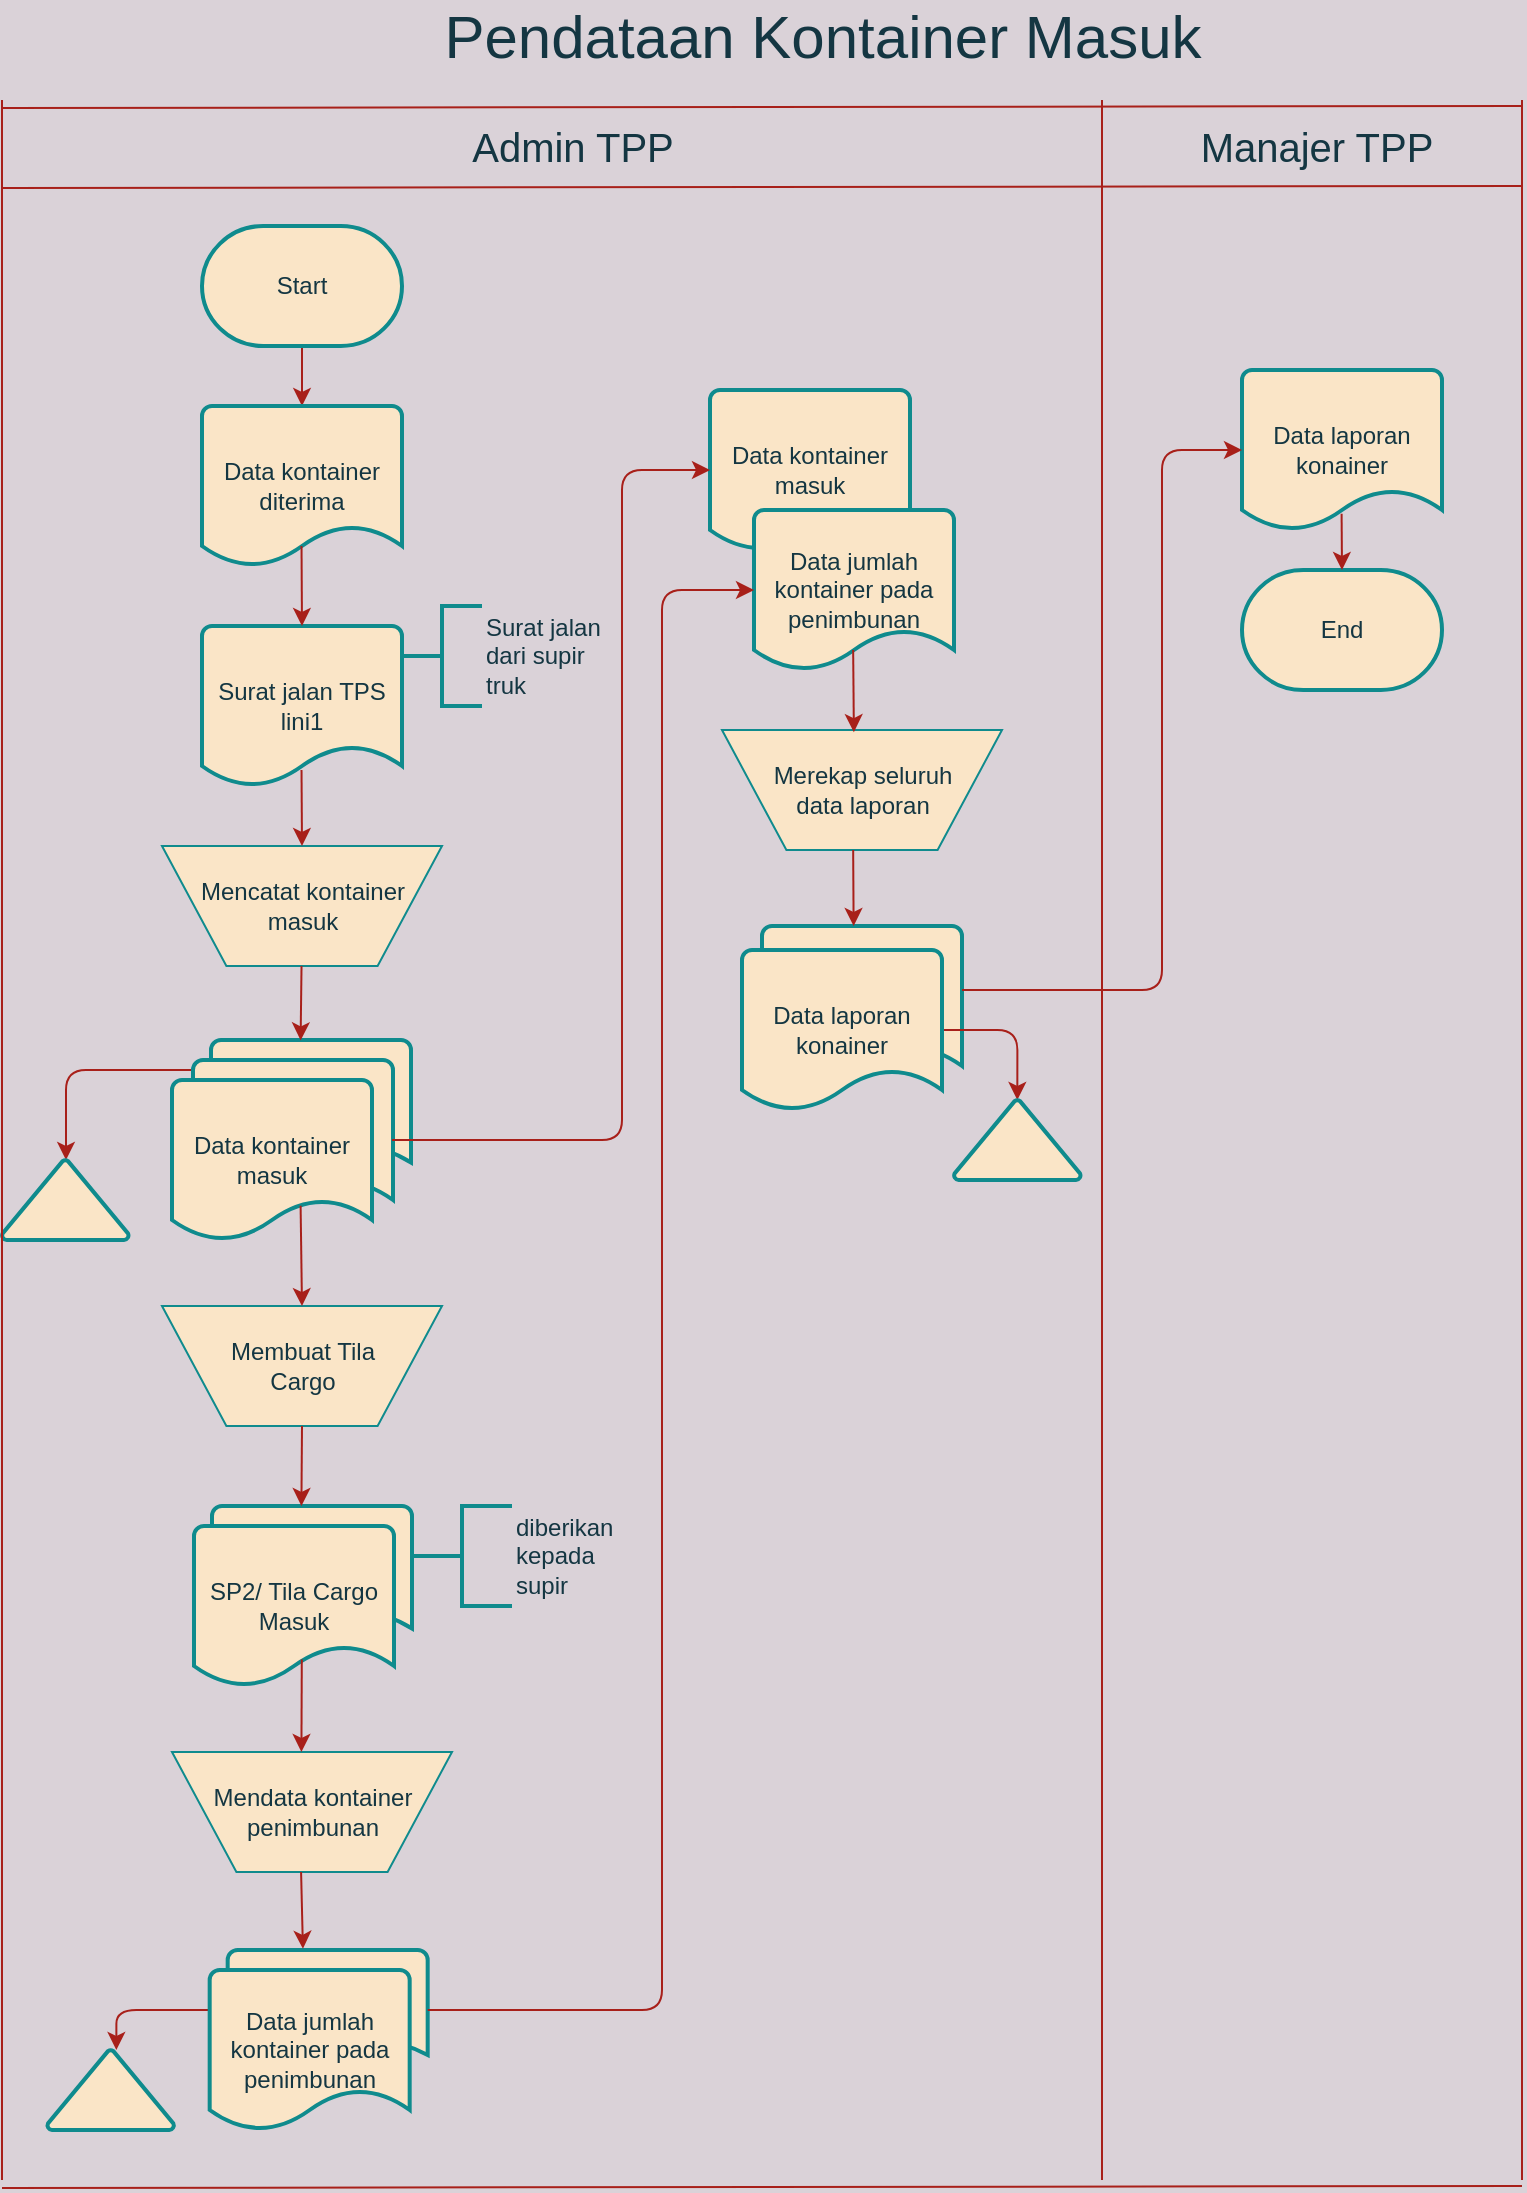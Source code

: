 <mxfile version="13.8.1" type="github" pages="2">
  <diagram id="C5RBs43oDa-KdzZeNtuy" name="Kntainer Masuk">
    <mxGraphModel dx="1038" dy="547" grid="1" gridSize="10" guides="1" tooltips="1" connect="1" arrows="1" fold="1" page="0" pageScale="1" pageWidth="827" pageHeight="1169" background="#DAD2D8" math="0" shadow="0">
      <root>
        <mxCell id="WIyWlLk6GJQsqaUBKTNV-0" />
        <mxCell id="WIyWlLk6GJQsqaUBKTNV-1" parent="WIyWlLk6GJQsqaUBKTNV-0" />
        <mxCell id="tV1ILy-u4YtAFmCyhSWu-0" value="&lt;font style=&quot;font-size: 20px&quot;&gt;Admin TPP&lt;/font&gt;" style="text;html=1;align=center;verticalAlign=middle;resizable=0;points=[];autosize=1;fontColor=#143642;" parent="WIyWlLk6GJQsqaUBKTNV-1" vertex="1">
          <mxGeometry x="265" y="90" width="120" height="20" as="geometry" />
        </mxCell>
        <mxCell id="tV1ILy-u4YtAFmCyhSWu-1" value="&lt;div style=&quot;font-size: 20px&quot;&gt;&lt;font style=&quot;font-size: 20px&quot;&gt;Manajer TPP&lt;/font&gt;&lt;/div&gt;" style="text;html=1;align=center;verticalAlign=middle;resizable=0;points=[];autosize=1;fontColor=#143642;" parent="WIyWlLk6GJQsqaUBKTNV-1" vertex="1">
          <mxGeometry x="632" y="90" width="130" height="20" as="geometry" />
        </mxCell>
        <mxCell id="tV1ILy-u4YtAFmCyhSWu-147" style="edgeStyle=orthogonalEdgeStyle;orthogonalLoop=1;jettySize=auto;html=1;labelBackgroundColor=#DAD2D8;strokeColor=#A8201A;fontColor=#143642;" parent="WIyWlLk6GJQsqaUBKTNV-1" source="tV1ILy-u4YtAFmCyhSWu-2" target="tV1ILy-u4YtAFmCyhSWu-3" edge="1">
          <mxGeometry relative="1" as="geometry" />
        </mxCell>
        <mxCell id="tV1ILy-u4YtAFmCyhSWu-2" value="Start" style="strokeWidth=2;html=1;shape=mxgraph.flowchart.terminator;whiteSpace=wrap;fillColor=#FAE5C7;strokeColor=#0F8B8D;fontColor=#143642;" parent="WIyWlLk6GJQsqaUBKTNV-1" vertex="1">
          <mxGeometry x="140" y="140" width="100" height="60" as="geometry" />
        </mxCell>
        <mxCell id="tV1ILy-u4YtAFmCyhSWu-3" value="Data kontainer diterima" style="strokeWidth=2;html=1;shape=mxgraph.flowchart.document2;whiteSpace=wrap;size=0.25;fillColor=#FAE5C7;strokeColor=#0F8B8D;fontColor=#143642;" parent="WIyWlLk6GJQsqaUBKTNV-1" vertex="1">
          <mxGeometry x="140" y="230" width="100" height="80" as="geometry" />
        </mxCell>
        <mxCell id="tV1ILy-u4YtAFmCyhSWu-5" value="&lt;div&gt;Surat jalan TPS &lt;br&gt;&lt;/div&gt;&lt;div&gt;lini1&lt;/div&gt;" style="strokeWidth=2;html=1;shape=mxgraph.flowchart.document2;whiteSpace=wrap;size=0.25;fillColor=#FAE5C7;strokeColor=#0F8B8D;fontColor=#143642;" parent="WIyWlLk6GJQsqaUBKTNV-1" vertex="1">
          <mxGeometry x="140" y="340" width="100" height="80" as="geometry" />
        </mxCell>
        <mxCell id="tV1ILy-u4YtAFmCyhSWu-7" value="" style="verticalLabelPosition=bottom;verticalAlign=top;html=1;shape=trapezoid;perimeter=trapezoidPerimeter;whiteSpace=wrap;size=0.23;arcSize=10;flipV=1;fillColor=#FAE5C7;strokeColor=#0F8B8D;fontColor=#143642;" parent="WIyWlLk6GJQsqaUBKTNV-1" vertex="1">
          <mxGeometry x="120" y="450" width="140" height="60" as="geometry" />
        </mxCell>
        <mxCell id="tV1ILy-u4YtAFmCyhSWu-8" value="&lt;div&gt;Mencatat kontainer &lt;br&gt;&lt;/div&gt;&lt;div&gt;masuk&lt;/div&gt;" style="text;html=1;align=center;verticalAlign=middle;resizable=0;points=[];autosize=1;fontColor=#143642;" parent="WIyWlLk6GJQsqaUBKTNV-1" vertex="1">
          <mxGeometry x="135" y="465" width="110" height="30" as="geometry" />
        </mxCell>
        <mxCell id="tV1ILy-u4YtAFmCyhSWu-9" value="&lt;div&gt;Surat jalan&lt;/div&gt;&lt;div&gt; dari supir &lt;br&gt;&lt;/div&gt;&lt;div&gt;truk&lt;/div&gt;" style="strokeWidth=2;html=1;shape=mxgraph.flowchart.annotation_2;align=left;labelPosition=right;pointerEvents=1;fillColor=#FAE5C7;strokeColor=#0F8B8D;fontColor=#143642;" parent="WIyWlLk6GJQsqaUBKTNV-1" vertex="1">
          <mxGeometry x="240" y="330" width="40" height="50" as="geometry" />
        </mxCell>
        <mxCell id="tV1ILy-u4YtAFmCyhSWu-12" value="" style="verticalLabelPosition=bottom;verticalAlign=top;html=1;shape=trapezoid;perimeter=trapezoidPerimeter;whiteSpace=wrap;size=0.23;arcSize=10;flipV=1;fillColor=#FAE5C7;strokeColor=#0F8B8D;fontColor=#143642;" parent="WIyWlLk6GJQsqaUBKTNV-1" vertex="1">
          <mxGeometry x="120" y="680" width="140" height="60" as="geometry" />
        </mxCell>
        <mxCell id="tV1ILy-u4YtAFmCyhSWu-13" value="&lt;div&gt;Membuat Tila &lt;br&gt;&lt;/div&gt;&lt;div&gt;Cargo&lt;br&gt;&lt;/div&gt;" style="text;html=1;align=center;verticalAlign=middle;resizable=0;points=[];autosize=1;fontColor=#143642;" parent="WIyWlLk6GJQsqaUBKTNV-1" vertex="1">
          <mxGeometry x="150" y="695" width="80" height="30" as="geometry" />
        </mxCell>
        <mxCell id="tV1ILy-u4YtAFmCyhSWu-14" value="&lt;div&gt;Surat jalan &lt;br&gt;&lt;/div&gt;&lt;div&gt;masuk&lt;/div&gt;" style="strokeWidth=2;html=1;shape=mxgraph.flowchart.document2;whiteSpace=wrap;size=0.25;fillColor=#FAE5C7;strokeColor=#0F8B8D;fontColor=#143642;" parent="WIyWlLk6GJQsqaUBKTNV-1" vertex="1">
          <mxGeometry x="145" y="780" width="100" height="70" as="geometry" />
        </mxCell>
        <mxCell id="tV1ILy-u4YtAFmCyhSWu-15" value="SP2/ Tila Cargo Masuk" style="strokeWidth=2;html=1;shape=mxgraph.flowchart.document2;whiteSpace=wrap;size=0.25;fillColor=#FAE5C7;strokeColor=#0F8B8D;fontColor=#143642;" parent="WIyWlLk6GJQsqaUBKTNV-1" vertex="1">
          <mxGeometry x="136" y="790" width="100" height="80" as="geometry" />
        </mxCell>
        <mxCell id="tV1ILy-u4YtAFmCyhSWu-16" value="&lt;div&gt;diberikan &lt;br&gt;&lt;/div&gt;&lt;div&gt;kepada &lt;br&gt;&lt;/div&gt;&lt;div&gt;supir&lt;/div&gt;" style="strokeWidth=2;html=1;shape=mxgraph.flowchart.annotation_2;align=left;labelPosition=right;pointerEvents=1;fillColor=#FAE5C7;strokeColor=#0F8B8D;fontColor=#143642;" parent="WIyWlLk6GJQsqaUBKTNV-1" vertex="1">
          <mxGeometry x="245" y="780" width="50" height="50" as="geometry" />
        </mxCell>
        <mxCell id="tV1ILy-u4YtAFmCyhSWu-17" value="" style="verticalLabelPosition=bottom;verticalAlign=top;html=1;shape=trapezoid;perimeter=trapezoidPerimeter;whiteSpace=wrap;size=0.23;arcSize=10;flipV=1;fillColor=#FAE5C7;strokeColor=#0F8B8D;fontColor=#143642;" parent="WIyWlLk6GJQsqaUBKTNV-1" vertex="1">
          <mxGeometry x="125" y="903" width="140" height="60" as="geometry" />
        </mxCell>
        <mxCell id="tV1ILy-u4YtAFmCyhSWu-18" value="&lt;div&gt;Mendata kontainer&lt;/div&gt;&lt;div&gt;penimbunan&lt;br&gt;&lt;/div&gt;" style="text;html=1;align=center;verticalAlign=middle;resizable=0;points=[];autosize=1;fontColor=#143642;" parent="WIyWlLk6GJQsqaUBKTNV-1" vertex="1">
          <mxGeometry x="140" y="918" width="110" height="30" as="geometry" />
        </mxCell>
        <mxCell id="tV1ILy-u4YtAFmCyhSWu-31" value="" style="edgeStyle=orthogonalEdgeStyle;orthogonalLoop=1;jettySize=auto;html=1;entryX=0.5;entryY=0;entryDx=0;entryDy=0;entryPerimeter=0;labelBackgroundColor=#DAD2D8;strokeColor=#A8201A;fontColor=#143642;" parent="WIyWlLk6GJQsqaUBKTNV-1" source="tV1ILy-u4YtAFmCyhSWu-21" edge="1">
          <mxGeometry relative="1" as="geometry">
            <mxPoint x="97.175" y="1052" as="targetPoint" />
            <Array as="points">
              <mxPoint x="96.84" y="1032" />
            </Array>
          </mxGeometry>
        </mxCell>
        <mxCell id="tV1ILy-u4YtAFmCyhSWu-21" value="&lt;div&gt;Surat jalan &lt;br&gt;&lt;/div&gt;&lt;div&gt;masuk&lt;/div&gt;" style="strokeWidth=2;html=1;shape=mxgraph.flowchart.document2;whiteSpace=wrap;size=0.25;fillColor=#FAE5C7;strokeColor=#0F8B8D;fontColor=#143642;" parent="WIyWlLk6GJQsqaUBKTNV-1" vertex="1">
          <mxGeometry x="152.84" y="1002" width="100" height="60" as="geometry" />
        </mxCell>
        <mxCell id="tV1ILy-u4YtAFmCyhSWu-22" value="Data jumlah kontainer pada penimbunan" style="strokeWidth=2;html=1;shape=mxgraph.flowchart.document2;whiteSpace=wrap;size=0.25;fillColor=#FAE5C7;strokeColor=#0F8B8D;fontColor=#143642;" parent="WIyWlLk6GJQsqaUBKTNV-1" vertex="1">
          <mxGeometry x="143.84" y="1012" width="100" height="80" as="geometry" />
        </mxCell>
        <mxCell id="tV1ILy-u4YtAFmCyhSWu-28" value="" style="edgeStyle=orthogonalEdgeStyle;orthogonalLoop=1;jettySize=auto;html=1;labelBackgroundColor=#DAD2D8;strokeColor=#A8201A;fontColor=#143642;" parent="WIyWlLk6GJQsqaUBKTNV-1" source="tV1ILy-u4YtAFmCyhSWu-23" target="tV1ILy-u4YtAFmCyhSWu-25" edge="1">
          <mxGeometry relative="1" as="geometry">
            <Array as="points">
              <mxPoint x="72" y="562" />
            </Array>
          </mxGeometry>
        </mxCell>
        <mxCell id="tV1ILy-u4YtAFmCyhSWu-23" value="&lt;div&gt;Surat jalan &lt;br&gt;&lt;/div&gt;&lt;div&gt;masuk&lt;/div&gt;" style="strokeWidth=2;html=1;shape=mxgraph.flowchart.document2;whiteSpace=wrap;size=0.25;fillColor=#FAE5C7;strokeColor=#0F8B8D;fontColor=#143642;" parent="WIyWlLk6GJQsqaUBKTNV-1" vertex="1">
          <mxGeometry x="144.5" y="547" width="100" height="70" as="geometry" />
        </mxCell>
        <mxCell id="tV1ILy-u4YtAFmCyhSWu-24" value="Data kontainer masuk" style="strokeWidth=2;html=1;shape=mxgraph.flowchart.document2;whiteSpace=wrap;size=0.25;fillColor=#FAE5C7;strokeColor=#0F8B8D;fontColor=#143642;" parent="WIyWlLk6GJQsqaUBKTNV-1" vertex="1">
          <mxGeometry x="135.5" y="557" width="100" height="80" as="geometry" />
        </mxCell>
        <mxCell id="tV1ILy-u4YtAFmCyhSWu-25" value="" style="strokeWidth=2;html=1;shape=mxgraph.flowchart.extract_or_measurement;whiteSpace=wrap;fillColor=#FAE5C7;strokeColor=#0F8B8D;fontColor=#143642;" parent="WIyWlLk6GJQsqaUBKTNV-1" vertex="1">
          <mxGeometry x="40" y="607" width="63.33" height="40" as="geometry" />
        </mxCell>
        <mxCell id="tV1ILy-u4YtAFmCyhSWu-26" value="Data kontainer masuk" style="strokeWidth=2;html=1;shape=mxgraph.flowchart.document2;whiteSpace=wrap;size=0.25;fillColor=#FAE5C7;strokeColor=#0F8B8D;fontColor=#143642;" parent="WIyWlLk6GJQsqaUBKTNV-1" vertex="1">
          <mxGeometry x="125" y="567" width="100" height="80" as="geometry" />
        </mxCell>
        <mxCell id="tV1ILy-u4YtAFmCyhSWu-30" value="" style="strokeWidth=2;html=1;shape=mxgraph.flowchart.extract_or_measurement;whiteSpace=wrap;fillColor=#FAE5C7;strokeColor=#0F8B8D;fontColor=#143642;" parent="WIyWlLk6GJQsqaUBKTNV-1" vertex="1">
          <mxGeometry x="62.67" y="1052" width="63.33" height="40" as="geometry" />
        </mxCell>
        <mxCell id="tV1ILy-u4YtAFmCyhSWu-43" value="" style="endArrow=classic;html=1;entryX=0.5;entryY=0;entryDx=0;entryDy=0;entryPerimeter=0;labelBackgroundColor=#DAD2D8;strokeColor=#A8201A;fontColor=#143642;" parent="WIyWlLk6GJQsqaUBKTNV-1" target="tV1ILy-u4YtAFmCyhSWu-5" edge="1">
          <mxGeometry width="50" height="50" relative="1" as="geometry">
            <mxPoint x="189.76" y="300" as="sourcePoint" />
            <mxPoint x="189.76" y="330" as="targetPoint" />
          </mxGeometry>
        </mxCell>
        <mxCell id="tV1ILy-u4YtAFmCyhSWu-45" value="" style="endArrow=classic;html=1;entryX=0.448;entryY=0.003;entryDx=0;entryDy=0;entryPerimeter=0;labelBackgroundColor=#DAD2D8;strokeColor=#A8201A;fontColor=#143642;" parent="WIyWlLk6GJQsqaUBKTNV-1" target="tV1ILy-u4YtAFmCyhSWu-23" edge="1">
          <mxGeometry width="50" height="50" relative="1" as="geometry">
            <mxPoint x="189.76" y="510" as="sourcePoint" />
            <mxPoint x="189.76" y="540" as="targetPoint" />
          </mxGeometry>
        </mxCell>
        <mxCell id="tV1ILy-u4YtAFmCyhSWu-46" value="" style="endArrow=classic;html=1;entryX=0.5;entryY=0;entryDx=0;entryDy=0;labelBackgroundColor=#DAD2D8;strokeColor=#A8201A;fontColor=#143642;" parent="WIyWlLk6GJQsqaUBKTNV-1" target="tV1ILy-u4YtAFmCyhSWu-7" edge="1">
          <mxGeometry width="50" height="50" relative="1" as="geometry">
            <mxPoint x="189.76" y="412" as="sourcePoint" />
            <mxPoint x="189.76" y="442" as="targetPoint" />
          </mxGeometry>
        </mxCell>
        <mxCell id="tV1ILy-u4YtAFmCyhSWu-47" value="" style="endArrow=classic;html=1;entryX=0.5;entryY=0;entryDx=0;entryDy=0;exitX=0.643;exitY=0.786;exitDx=0;exitDy=0;exitPerimeter=0;labelBackgroundColor=#DAD2D8;strokeColor=#A8201A;fontColor=#143642;" parent="WIyWlLk6GJQsqaUBKTNV-1" source="tV1ILy-u4YtAFmCyhSWu-26" target="tV1ILy-u4YtAFmCyhSWu-12" edge="1">
          <mxGeometry width="50" height="50" relative="1" as="geometry">
            <mxPoint x="189.71" y="637" as="sourcePoint" />
            <mxPoint x="189.71" y="667" as="targetPoint" />
          </mxGeometry>
        </mxCell>
        <mxCell id="tV1ILy-u4YtAFmCyhSWu-48" value="" style="endArrow=classic;html=1;exitX=0.5;exitY=1;exitDx=0;exitDy=0;labelBackgroundColor=#DAD2D8;strokeColor=#A8201A;fontColor=#143642;" parent="WIyWlLk6GJQsqaUBKTNV-1" source="tV1ILy-u4YtAFmCyhSWu-12" edge="1">
          <mxGeometry width="50" height="50" relative="1" as="geometry">
            <mxPoint x="189.71" y="750" as="sourcePoint" />
            <mxPoint x="189.71" y="780" as="targetPoint" />
          </mxGeometry>
        </mxCell>
        <mxCell id="tV1ILy-u4YtAFmCyhSWu-49" value="" style="endArrow=classic;html=1;exitX=0.427;exitY=-0.01;exitDx=0;exitDy=0;exitPerimeter=0;labelBackgroundColor=#DAD2D8;strokeColor=#A8201A;fontColor=#143642;" parent="WIyWlLk6GJQsqaUBKTNV-1" edge="1">
          <mxGeometry width="50" height="50" relative="1" as="geometry">
            <mxPoint x="189.54" y="963.0" as="sourcePoint" />
            <mxPoint x="190.47" y="1001.4" as="targetPoint" />
          </mxGeometry>
        </mxCell>
        <mxCell id="tV1ILy-u4YtAFmCyhSWu-53" value="" style="endArrow=classic;html=1;exitX=0.539;exitY=0.834;exitDx=0;exitDy=0;exitPerimeter=0;labelBackgroundColor=#DAD2D8;strokeColor=#A8201A;fontColor=#143642;" parent="WIyWlLk6GJQsqaUBKTNV-1" source="tV1ILy-u4YtAFmCyhSWu-15" edge="1">
          <mxGeometry width="50" height="50" relative="1" as="geometry">
            <mxPoint x="189.71" y="873" as="sourcePoint" />
            <mxPoint x="189.71" y="903" as="targetPoint" />
          </mxGeometry>
        </mxCell>
        <mxCell id="tV1ILy-u4YtAFmCyhSWu-54" value="Data kontainer masuk" style="strokeWidth=2;html=1;shape=mxgraph.flowchart.document2;whiteSpace=wrap;size=0.25;fillColor=#FAE5C7;strokeColor=#0F8B8D;fontColor=#143642;" parent="WIyWlLk6GJQsqaUBKTNV-1" vertex="1">
          <mxGeometry x="394" y="222" width="100" height="80" as="geometry" />
        </mxCell>
        <mxCell id="tV1ILy-u4YtAFmCyhSWu-55" value="" style="edgeStyle=elbowEdgeStyle;elbow=horizontal;endArrow=classic;html=1;entryX=0;entryY=0.5;entryDx=0;entryDy=0;entryPerimeter=0;labelBackgroundColor=#DAD2D8;strokeColor=#A8201A;fontColor=#143642;" parent="WIyWlLk6GJQsqaUBKTNV-1" target="tV1ILy-u4YtAFmCyhSWu-54" edge="1">
          <mxGeometry width="50" height="50" relative="1" as="geometry">
            <mxPoint x="235" y="597" as="sourcePoint" />
            <mxPoint x="285" y="547" as="targetPoint" />
            <Array as="points">
              <mxPoint x="350" y="362" />
              <mxPoint x="360" y="432" />
            </Array>
          </mxGeometry>
        </mxCell>
        <mxCell id="tV1ILy-u4YtAFmCyhSWu-56" value="Data jumlah kontainer pada penimbunan" style="strokeWidth=2;html=1;shape=mxgraph.flowchart.document2;whiteSpace=wrap;size=0.25;fillColor=#FAE5C7;strokeColor=#0F8B8D;fontColor=#143642;" parent="WIyWlLk6GJQsqaUBKTNV-1" vertex="1">
          <mxGeometry x="416" y="282" width="100" height="80" as="geometry" />
        </mxCell>
        <mxCell id="tV1ILy-u4YtAFmCyhSWu-57" value="" style="edgeStyle=elbowEdgeStyle;elbow=horizontal;endArrow=classic;html=1;labelBackgroundColor=#DAD2D8;strokeColor=#A8201A;fontColor=#143642;" parent="WIyWlLk6GJQsqaUBKTNV-1" target="tV1ILy-u4YtAFmCyhSWu-56" edge="1">
          <mxGeometry width="50" height="50" relative="1" as="geometry">
            <mxPoint x="252.84" y="1032" as="sourcePoint" />
            <mxPoint x="500" y="462" as="targetPoint" />
            <Array as="points">
              <mxPoint x="370" y="372" />
              <mxPoint x="390" y="442" />
            </Array>
          </mxGeometry>
        </mxCell>
        <mxCell id="tV1ILy-u4YtAFmCyhSWu-58" value="" style="verticalLabelPosition=bottom;verticalAlign=top;html=1;shape=trapezoid;perimeter=trapezoidPerimeter;whiteSpace=wrap;size=0.23;arcSize=10;flipV=1;fillColor=#FAE5C7;strokeColor=#0F8B8D;fontColor=#143642;" parent="WIyWlLk6GJQsqaUBKTNV-1" vertex="1">
          <mxGeometry x="400" y="392" width="140" height="60" as="geometry" />
        </mxCell>
        <mxCell id="tV1ILy-u4YtAFmCyhSWu-59" value="&lt;div&gt;Merekap seluruh &lt;br&gt;&lt;/div&gt;&lt;div&gt;data laporan&lt;br&gt;&lt;/div&gt;" style="text;html=1;align=center;verticalAlign=middle;resizable=0;points=[];autosize=1;fontColor=#143642;" parent="WIyWlLk6GJQsqaUBKTNV-1" vertex="1">
          <mxGeometry x="420" y="407" width="100" height="30" as="geometry" />
        </mxCell>
        <mxCell id="tV1ILy-u4YtAFmCyhSWu-60" value="Data laporan konainer" style="strokeWidth=2;html=1;shape=mxgraph.flowchart.document2;whiteSpace=wrap;size=0.25;fillColor=#FAE5C7;strokeColor=#0F8B8D;fontColor=#143642;" parent="WIyWlLk6GJQsqaUBKTNV-1" vertex="1">
          <mxGeometry x="420" y="490" width="100" height="80" as="geometry" />
        </mxCell>
        <mxCell id="tV1ILy-u4YtAFmCyhSWu-61" value="" style="endArrow=classic;html=1;entryX=0.471;entryY=0.982;entryDx=0;entryDy=0;entryPerimeter=0;labelBackgroundColor=#DAD2D8;strokeColor=#A8201A;fontColor=#143642;" parent="WIyWlLk6GJQsqaUBKTNV-1" target="tV1ILy-u4YtAFmCyhSWu-58" edge="1">
          <mxGeometry width="50" height="50" relative="1" as="geometry">
            <mxPoint x="465.58" y="352" as="sourcePoint" />
            <mxPoint x="465.82" y="390" as="targetPoint" />
          </mxGeometry>
        </mxCell>
        <mxCell id="tV1ILy-u4YtAFmCyhSWu-62" value="" style="endArrow=classic;html=1;entryX=0.5;entryY=0;entryDx=0;entryDy=0;labelBackgroundColor=#DAD2D8;strokeColor=#A8201A;fontColor=#143642;" parent="WIyWlLk6GJQsqaUBKTNV-1" edge="1">
          <mxGeometry width="50" height="50" relative="1" as="geometry">
            <mxPoint x="465.58" y="452" as="sourcePoint" />
            <mxPoint x="465.82" y="490" as="targetPoint" />
          </mxGeometry>
        </mxCell>
        <mxCell id="tV1ILy-u4YtAFmCyhSWu-146" style="edgeStyle=orthogonalEdgeStyle;orthogonalLoop=1;jettySize=auto;html=1;entryX=0.5;entryY=0;entryDx=0;entryDy=0;entryPerimeter=0;labelBackgroundColor=#DAD2D8;strokeColor=#A8201A;fontColor=#143642;" parent="WIyWlLk6GJQsqaUBKTNV-1" source="tV1ILy-u4YtAFmCyhSWu-144" target="tV1ILy-u4YtAFmCyhSWu-145" edge="1">
          <mxGeometry relative="1" as="geometry" />
        </mxCell>
        <mxCell id="tV1ILy-u4YtAFmCyhSWu-144" value="Data laporan konainer" style="strokeWidth=2;html=1;shape=mxgraph.flowchart.document2;whiteSpace=wrap;size=0.25;fillColor=#FAE5C7;strokeColor=#0F8B8D;fontColor=#143642;" parent="WIyWlLk6GJQsqaUBKTNV-1" vertex="1">
          <mxGeometry x="410" y="502" width="100" height="80" as="geometry" />
        </mxCell>
        <mxCell id="tV1ILy-u4YtAFmCyhSWu-145" value="" style="strokeWidth=2;html=1;shape=mxgraph.flowchart.extract_or_measurement;whiteSpace=wrap;fillColor=#FAE5C7;strokeColor=#0F8B8D;fontColor=#143642;" parent="WIyWlLk6GJQsqaUBKTNV-1" vertex="1">
          <mxGeometry x="516" y="577" width="63.33" height="40" as="geometry" />
        </mxCell>
        <mxCell id="tV1ILy-u4YtAFmCyhSWu-148" value="Data laporan konainer" style="strokeWidth=2;html=1;shape=mxgraph.flowchart.document2;whiteSpace=wrap;size=0.25;fillColor=#FAE5C7;strokeColor=#0F8B8D;fontColor=#143642;" parent="WIyWlLk6GJQsqaUBKTNV-1" vertex="1">
          <mxGeometry x="660" y="212" width="100" height="80" as="geometry" />
        </mxCell>
        <mxCell id="tV1ILy-u4YtAFmCyhSWu-149" value="" style="edgeStyle=elbowEdgeStyle;elbow=horizontal;endArrow=classic;html=1;entryX=0;entryY=0.5;entryDx=0;entryDy=0;entryPerimeter=0;labelBackgroundColor=#DAD2D8;strokeColor=#A8201A;fontColor=#143642;" parent="WIyWlLk6GJQsqaUBKTNV-1" target="tV1ILy-u4YtAFmCyhSWu-148" edge="1">
          <mxGeometry width="50" height="50" relative="1" as="geometry">
            <mxPoint x="520" y="522" as="sourcePoint" />
            <mxPoint x="570" y="472" as="targetPoint" />
            <Array as="points">
              <mxPoint x="620" y="390" />
            </Array>
          </mxGeometry>
        </mxCell>
        <mxCell id="tV1ILy-u4YtAFmCyhSWu-150" value="&lt;div&gt;End&lt;/div&gt;" style="strokeWidth=2;html=1;shape=mxgraph.flowchart.terminator;whiteSpace=wrap;fillColor=#FAE5C7;strokeColor=#0F8B8D;fontColor=#143642;" parent="WIyWlLk6GJQsqaUBKTNV-1" vertex="1">
          <mxGeometry x="660" y="312" width="100" height="60" as="geometry" />
        </mxCell>
        <mxCell id="tV1ILy-u4YtAFmCyhSWu-152" value="" style="endArrow=classic;html=1;exitX=0.498;exitY=0.898;exitDx=0;exitDy=0;exitPerimeter=0;labelBackgroundColor=#DAD2D8;strokeColor=#A8201A;fontColor=#143642;" parent="WIyWlLk6GJQsqaUBKTNV-1" source="tV1ILy-u4YtAFmCyhSWu-148" edge="1">
          <mxGeometry width="50" height="50" relative="1" as="geometry">
            <mxPoint x="709.8" y="298.92" as="sourcePoint" />
            <mxPoint x="710" y="312" as="targetPoint" />
          </mxGeometry>
        </mxCell>
        <mxCell id="tV1ILy-u4YtAFmCyhSWu-153" value="&lt;font style=&quot;font-size: 30px&quot;&gt;Pendataan Kontainer Masuk&lt;br&gt;&lt;/font&gt;" style="text;html=1;align=center;verticalAlign=middle;resizable=0;points=[];autosize=1;fontColor=#143642;" parent="WIyWlLk6GJQsqaUBKTNV-1" vertex="1">
          <mxGeometry x="255" y="30" width="390" height="30" as="geometry" />
        </mxCell>
        <mxCell id="tV1ILy-u4YtAFmCyhSWu-161" value="" style="endArrow=none;html=1;strokeColor=#A8201A;fillColor=#FAE5C7;fontColor=#143642;" parent="WIyWlLk6GJQsqaUBKTNV-1" edge="1">
          <mxGeometry width="50" height="50" relative="1" as="geometry">
            <mxPoint x="590" y="1117" as="sourcePoint" />
            <mxPoint x="590" y="77" as="targetPoint" />
          </mxGeometry>
        </mxCell>
        <mxCell id="tV1ILy-u4YtAFmCyhSWu-162" value="" style="endArrow=none;html=1;strokeColor=#A8201A;fillColor=#FAE5C7;fontColor=#143642;" parent="WIyWlLk6GJQsqaUBKTNV-1" edge="1">
          <mxGeometry width="50" height="50" relative="1" as="geometry">
            <mxPoint x="800" y="1117.0" as="sourcePoint" />
            <mxPoint x="800" y="77" as="targetPoint" />
          </mxGeometry>
        </mxCell>
        <mxCell id="tV1ILy-u4YtAFmCyhSWu-163" value="" style="endArrow=none;html=1;strokeColor=#A8201A;fillColor=#FAE5C7;fontColor=#143642;" parent="WIyWlLk6GJQsqaUBKTNV-1" edge="1">
          <mxGeometry width="50" height="50" relative="1" as="geometry">
            <mxPoint x="40" y="1117.0" as="sourcePoint" />
            <mxPoint x="40" y="77.0" as="targetPoint" />
          </mxGeometry>
        </mxCell>
        <mxCell id="tV1ILy-u4YtAFmCyhSWu-165" value="" style="endArrow=none;html=1;strokeColor=#A8201A;fillColor=#FAE5C7;fontColor=#143642;" parent="WIyWlLk6GJQsqaUBKTNV-1" edge="1">
          <mxGeometry width="50" height="50" relative="1" as="geometry">
            <mxPoint x="40" y="121" as="sourcePoint" />
            <mxPoint x="800" y="120" as="targetPoint" />
          </mxGeometry>
        </mxCell>
        <mxCell id="tV1ILy-u4YtAFmCyhSWu-166" value="" style="endArrow=none;html=1;strokeColor=#A8201A;fillColor=#FAE5C7;fontColor=#143642;" parent="WIyWlLk6GJQsqaUBKTNV-1" edge="1">
          <mxGeometry width="50" height="50" relative="1" as="geometry">
            <mxPoint x="40" y="81" as="sourcePoint" />
            <mxPoint x="800" y="80" as="targetPoint" />
          </mxGeometry>
        </mxCell>
        <mxCell id="tV1ILy-u4YtAFmCyhSWu-167" value="" style="endArrow=none;html=1;strokeColor=#A8201A;fillColor=#FAE5C7;fontColor=#143642;" parent="WIyWlLk6GJQsqaUBKTNV-1" edge="1">
          <mxGeometry width="50" height="50" relative="1" as="geometry">
            <mxPoint x="40" y="1121" as="sourcePoint" />
            <mxPoint x="800" y="1120" as="targetPoint" />
          </mxGeometry>
        </mxCell>
      </root>
    </mxGraphModel>
  </diagram>
  <diagram id="I1Mku6cLkckqTubBV1jy" name="Kontainer Keluar">
    <mxGraphModel dx="1038" dy="547" grid="1" gridSize="10" guides="1" tooltips="1" connect="1" arrows="1" fold="1" page="1" pageScale="1" pageWidth="850" pageHeight="1100" background="#DAD2D8" math="0" shadow="0">
      <root>
        <mxCell id="-eOIMcNMlywwsIDG8MLV-0" />
        <mxCell id="-eOIMcNMlywwsIDG8MLV-1" parent="-eOIMcNMlywwsIDG8MLV-0" />
        <mxCell id="YxxIl9g1X2zRUpmCxy-3-0" value="&lt;font style=&quot;font-size: 20px&quot;&gt;Admin TPP&lt;/font&gt;" style="text;html=1;align=center;verticalAlign=middle;resizable=0;points=[];autosize=1;fontColor=#143642;" vertex="1" parent="-eOIMcNMlywwsIDG8MLV-1">
          <mxGeometry x="265" y="90" width="120" height="20" as="geometry" />
        </mxCell>
        <mxCell id="YxxIl9g1X2zRUpmCxy-3-1" value="&lt;div style=&quot;font-size: 20px&quot;&gt;&lt;font style=&quot;font-size: 20px&quot;&gt;Manajer TPP&lt;/font&gt;&lt;/div&gt;" style="text;html=1;align=center;verticalAlign=middle;resizable=0;points=[];autosize=1;fontColor=#143642;" vertex="1" parent="-eOIMcNMlywwsIDG8MLV-1">
          <mxGeometry x="632" y="90" width="130" height="20" as="geometry" />
        </mxCell>
        <mxCell id="YxxIl9g1X2zRUpmCxy-3-2" style="edgeStyle=orthogonalEdgeStyle;orthogonalLoop=1;jettySize=auto;html=1;strokeColor=#A8201A;fontColor=#143642;labelBackgroundColor=#DAD2D8;" edge="1" parent="-eOIMcNMlywwsIDG8MLV-1" source="YxxIl9g1X2zRUpmCxy-3-3" target="YxxIl9g1X2zRUpmCxy-3-4">
          <mxGeometry relative="1" as="geometry" />
        </mxCell>
        <mxCell id="YxxIl9g1X2zRUpmCxy-3-3" value="Start" style="strokeWidth=2;html=1;shape=mxgraph.flowchart.terminator;whiteSpace=wrap;fillColor=#FAE5C7;strokeColor=#0F8B8D;fontColor=#143642;" vertex="1" parent="-eOIMcNMlywwsIDG8MLV-1">
          <mxGeometry x="140" y="140" width="100" height="60" as="geometry" />
        </mxCell>
        <mxCell id="YxxIl9g1X2zRUpmCxy-3-4" value="Dokumen SPPB diterima" style="strokeWidth=2;html=1;shape=mxgraph.flowchart.document2;whiteSpace=wrap;size=0.25;fillColor=#FAE5C7;strokeColor=#0F8B8D;fontColor=#143642;" vertex="1" parent="-eOIMcNMlywwsIDG8MLV-1">
          <mxGeometry x="140" y="230" width="100" height="80" as="geometry" />
        </mxCell>
        <mxCell id="YxxIl9g1X2zRUpmCxy-3-5" value="&lt;div&gt;Surat jalan TPS &lt;br&gt;&lt;/div&gt;&lt;div&gt;lini1&lt;/div&gt;" style="strokeWidth=2;html=1;shape=mxgraph.flowchart.document2;whiteSpace=wrap;size=0.25;fillColor=#FAE5C7;strokeColor=#0F8B8D;fontColor=#143642;" vertex="1" parent="-eOIMcNMlywwsIDG8MLV-1">
          <mxGeometry x="140" y="340" width="100" height="80" as="geometry" />
        </mxCell>
        <mxCell id="YxxIl9g1X2zRUpmCxy-3-6" value="" style="verticalLabelPosition=bottom;verticalAlign=top;html=1;shape=trapezoid;perimeter=trapezoidPerimeter;whiteSpace=wrap;size=0.23;arcSize=10;flipV=1;fillColor=#FAE5C7;strokeColor=#0F8B8D;fontColor=#143642;" vertex="1" parent="-eOIMcNMlywwsIDG8MLV-1">
          <mxGeometry x="120" y="450" width="140" height="60" as="geometry" />
        </mxCell>
        <mxCell id="YxxIl9g1X2zRUpmCxy-3-7" value="&lt;div&gt;Mencatat kontainer &lt;br&gt;&lt;/div&gt;&lt;div&gt;masuk&lt;/div&gt;" style="text;html=1;align=center;verticalAlign=middle;resizable=0;points=[];autosize=1;fontColor=#143642;" vertex="1" parent="-eOIMcNMlywwsIDG8MLV-1">
          <mxGeometry x="135" y="465" width="110" height="30" as="geometry" />
        </mxCell>
        <mxCell id="YxxIl9g1X2zRUpmCxy-3-8" value="&lt;div&gt;Surat jalan&lt;/div&gt;&lt;div&gt; dari supir &lt;br&gt;&lt;/div&gt;&lt;div&gt;truk&lt;/div&gt;" style="strokeWidth=2;html=1;shape=mxgraph.flowchart.annotation_2;align=left;labelPosition=right;pointerEvents=1;fillColor=#FAE5C7;strokeColor=#0F8B8D;fontColor=#143642;" vertex="1" parent="-eOIMcNMlywwsIDG8MLV-1">
          <mxGeometry x="240" y="330" width="40" height="50" as="geometry" />
        </mxCell>
        <mxCell id="YxxIl9g1X2zRUpmCxy-3-9" value="" style="verticalLabelPosition=bottom;verticalAlign=top;html=1;shape=trapezoid;perimeter=trapezoidPerimeter;whiteSpace=wrap;size=0.23;arcSize=10;flipV=1;fillColor=#FAE5C7;strokeColor=#0F8B8D;fontColor=#143642;" vertex="1" parent="-eOIMcNMlywwsIDG8MLV-1">
          <mxGeometry x="120" y="680" width="140" height="60" as="geometry" />
        </mxCell>
        <mxCell id="YxxIl9g1X2zRUpmCxy-3-10" value="&lt;div&gt;Membuat Tila &lt;br&gt;&lt;/div&gt;&lt;div&gt;Cargo&lt;br&gt;&lt;/div&gt;" style="text;html=1;align=center;verticalAlign=middle;resizable=0;points=[];autosize=1;fontColor=#143642;" vertex="1" parent="-eOIMcNMlywwsIDG8MLV-1">
          <mxGeometry x="150" y="695" width="80" height="30" as="geometry" />
        </mxCell>
        <mxCell id="YxxIl9g1X2zRUpmCxy-3-11" value="&lt;div&gt;Surat jalan &lt;br&gt;&lt;/div&gt;&lt;div&gt;masuk&lt;/div&gt;" style="strokeWidth=2;html=1;shape=mxgraph.flowchart.document2;whiteSpace=wrap;size=0.25;fillColor=#FAE5C7;strokeColor=#0F8B8D;fontColor=#143642;" vertex="1" parent="-eOIMcNMlywwsIDG8MLV-1">
          <mxGeometry x="145" y="780" width="100" height="70" as="geometry" />
        </mxCell>
        <mxCell id="YxxIl9g1X2zRUpmCxy-3-12" value="&lt;div&gt;Surat jalan &lt;br&gt;&lt;/div&gt;&lt;div&gt;masuk&lt;/div&gt;" style="strokeWidth=2;html=1;shape=mxgraph.flowchart.document2;whiteSpace=wrap;size=0.25;fillColor=#FAE5C7;strokeColor=#0F8B8D;fontColor=#143642;" vertex="1" parent="-eOIMcNMlywwsIDG8MLV-1">
          <mxGeometry x="136" y="790" width="100" height="80" as="geometry" />
        </mxCell>
        <mxCell id="YxxIl9g1X2zRUpmCxy-3-13" value="&lt;div&gt;diberikan &lt;br&gt;&lt;/div&gt;&lt;div&gt;kepada &lt;br&gt;&lt;/div&gt;&lt;div&gt;supir&lt;/div&gt;" style="strokeWidth=2;html=1;shape=mxgraph.flowchart.annotation_2;align=left;labelPosition=right;pointerEvents=1;fillColor=#FAE5C7;strokeColor=#0F8B8D;fontColor=#143642;" vertex="1" parent="-eOIMcNMlywwsIDG8MLV-1">
          <mxGeometry x="245" y="780" width="50" height="50" as="geometry" />
        </mxCell>
        <mxCell id="YxxIl9g1X2zRUpmCxy-3-14" value="" style="verticalLabelPosition=bottom;verticalAlign=top;html=1;shape=trapezoid;perimeter=trapezoidPerimeter;whiteSpace=wrap;size=0.23;arcSize=10;flipV=1;fillColor=#FAE5C7;strokeColor=#0F8B8D;fontColor=#143642;" vertex="1" parent="-eOIMcNMlywwsIDG8MLV-1">
          <mxGeometry x="125" y="903" width="140" height="60" as="geometry" />
        </mxCell>
        <mxCell id="YxxIl9g1X2zRUpmCxy-3-15" value="&lt;div&gt;Mendata kontainer&lt;/div&gt;&lt;div&gt;penimbunan&lt;br&gt;&lt;/div&gt;" style="text;html=1;align=center;verticalAlign=middle;resizable=0;points=[];autosize=1;fontColor=#143642;" vertex="1" parent="-eOIMcNMlywwsIDG8MLV-1">
          <mxGeometry x="140" y="918" width="110" height="30" as="geometry" />
        </mxCell>
        <mxCell id="YxxIl9g1X2zRUpmCxy-3-16" value="" style="edgeStyle=orthogonalEdgeStyle;orthogonalLoop=1;jettySize=auto;html=1;entryX=0.5;entryY=0;entryDx=0;entryDy=0;entryPerimeter=0;strokeColor=#A8201A;fontColor=#143642;labelBackgroundColor=#DAD2D8;" edge="1" parent="-eOIMcNMlywwsIDG8MLV-1" source="YxxIl9g1X2zRUpmCxy-3-17">
          <mxGeometry relative="1" as="geometry">
            <mxPoint x="97.175" y="1052.0" as="targetPoint" />
            <Array as="points">
              <mxPoint x="96.84" y="1032" />
            </Array>
          </mxGeometry>
        </mxCell>
        <mxCell id="YxxIl9g1X2zRUpmCxy-3-17" value="&lt;div&gt;Surat jalan &lt;br&gt;&lt;/div&gt;&lt;div&gt;masuk&lt;/div&gt;" style="strokeWidth=2;html=1;shape=mxgraph.flowchart.document2;whiteSpace=wrap;size=0.25;fillColor=#FAE5C7;strokeColor=#0F8B8D;fontColor=#143642;" vertex="1" parent="-eOIMcNMlywwsIDG8MLV-1">
          <mxGeometry x="152.84" y="1002" width="100" height="60" as="geometry" />
        </mxCell>
        <mxCell id="YxxIl9g1X2zRUpmCxy-3-18" value="Data jumlah kontainer pada penimbunan" style="strokeWidth=2;html=1;shape=mxgraph.flowchart.document2;whiteSpace=wrap;size=0.25;fillColor=#FAE5C7;strokeColor=#0F8B8D;fontColor=#143642;" vertex="1" parent="-eOIMcNMlywwsIDG8MLV-1">
          <mxGeometry x="143.84" y="1012" width="100" height="80" as="geometry" />
        </mxCell>
        <mxCell id="YxxIl9g1X2zRUpmCxy-3-19" value="" style="edgeStyle=orthogonalEdgeStyle;orthogonalLoop=1;jettySize=auto;html=1;strokeColor=#A8201A;fontColor=#143642;labelBackgroundColor=#DAD2D8;" edge="1" parent="-eOIMcNMlywwsIDG8MLV-1" source="YxxIl9g1X2zRUpmCxy-3-20" target="YxxIl9g1X2zRUpmCxy-3-22">
          <mxGeometry relative="1" as="geometry">
            <Array as="points">
              <mxPoint x="72" y="562" />
            </Array>
          </mxGeometry>
        </mxCell>
        <mxCell id="YxxIl9g1X2zRUpmCxy-3-20" value="&lt;div&gt;Surat jalan &lt;br&gt;&lt;/div&gt;&lt;div&gt;masuk&lt;/div&gt;" style="strokeWidth=2;html=1;shape=mxgraph.flowchart.document2;whiteSpace=wrap;size=0.25;fillColor=#FAE5C7;strokeColor=#0F8B8D;fontColor=#143642;" vertex="1" parent="-eOIMcNMlywwsIDG8MLV-1">
          <mxGeometry x="144.5" y="547" width="100" height="70" as="geometry" />
        </mxCell>
        <mxCell id="YxxIl9g1X2zRUpmCxy-3-21" value="Data kontainer masuk" style="strokeWidth=2;html=1;shape=mxgraph.flowchart.document2;whiteSpace=wrap;size=0.25;fillColor=#FAE5C7;strokeColor=#0F8B8D;fontColor=#143642;" vertex="1" parent="-eOIMcNMlywwsIDG8MLV-1">
          <mxGeometry x="135.5" y="557" width="100" height="80" as="geometry" />
        </mxCell>
        <mxCell id="YxxIl9g1X2zRUpmCxy-3-22" value="" style="strokeWidth=2;html=1;shape=mxgraph.flowchart.extract_or_measurement;whiteSpace=wrap;fillColor=#FAE5C7;strokeColor=#0F8B8D;fontColor=#143642;" vertex="1" parent="-eOIMcNMlywwsIDG8MLV-1">
          <mxGeometry x="40" y="607" width="63.33" height="40" as="geometry" />
        </mxCell>
        <mxCell id="YxxIl9g1X2zRUpmCxy-3-23" value="Data kontainer masuk" style="strokeWidth=2;html=1;shape=mxgraph.flowchart.document2;whiteSpace=wrap;size=0.25;fillColor=#FAE5C7;strokeColor=#0F8B8D;fontColor=#143642;" vertex="1" parent="-eOIMcNMlywwsIDG8MLV-1">
          <mxGeometry x="125" y="567" width="100" height="80" as="geometry" />
        </mxCell>
        <mxCell id="YxxIl9g1X2zRUpmCxy-3-24" value="" style="strokeWidth=2;html=1;shape=mxgraph.flowchart.extract_or_measurement;whiteSpace=wrap;fillColor=#FAE5C7;strokeColor=#0F8B8D;fontColor=#143642;" vertex="1" parent="-eOIMcNMlywwsIDG8MLV-1">
          <mxGeometry x="62.67" y="1052" width="63.33" height="40" as="geometry" />
        </mxCell>
        <mxCell id="YxxIl9g1X2zRUpmCxy-3-25" value="" style="endArrow=classic;html=1;entryX=0.5;entryY=0;entryDx=0;entryDy=0;entryPerimeter=0;strokeColor=#A8201A;fontColor=#143642;labelBackgroundColor=#DAD2D8;" edge="1" parent="-eOIMcNMlywwsIDG8MLV-1" target="YxxIl9g1X2zRUpmCxy-3-5">
          <mxGeometry width="50" height="50" relative="1" as="geometry">
            <mxPoint x="189.76" y="300" as="sourcePoint" />
            <mxPoint x="189.76" y="330" as="targetPoint" />
          </mxGeometry>
        </mxCell>
        <mxCell id="YxxIl9g1X2zRUpmCxy-3-26" value="" style="endArrow=classic;html=1;entryX=0.448;entryY=0.003;entryDx=0;entryDy=0;entryPerimeter=0;strokeColor=#A8201A;fontColor=#143642;labelBackgroundColor=#DAD2D8;" edge="1" parent="-eOIMcNMlywwsIDG8MLV-1" target="YxxIl9g1X2zRUpmCxy-3-20">
          <mxGeometry width="50" height="50" relative="1" as="geometry">
            <mxPoint x="189.76" y="510" as="sourcePoint" />
            <mxPoint x="189.76" y="540" as="targetPoint" />
          </mxGeometry>
        </mxCell>
        <mxCell id="YxxIl9g1X2zRUpmCxy-3-27" value="" style="endArrow=classic;html=1;entryX=0.5;entryY=0;entryDx=0;entryDy=0;strokeColor=#A8201A;fontColor=#143642;labelBackgroundColor=#DAD2D8;" edge="1" parent="-eOIMcNMlywwsIDG8MLV-1" target="YxxIl9g1X2zRUpmCxy-3-6">
          <mxGeometry width="50" height="50" relative="1" as="geometry">
            <mxPoint x="189.76" y="412" as="sourcePoint" />
            <mxPoint x="189.76" y="442" as="targetPoint" />
          </mxGeometry>
        </mxCell>
        <mxCell id="YxxIl9g1X2zRUpmCxy-3-28" value="" style="endArrow=classic;html=1;entryX=0.5;entryY=0;entryDx=0;entryDy=0;exitX=0.643;exitY=0.786;exitDx=0;exitDy=0;exitPerimeter=0;strokeColor=#A8201A;fontColor=#143642;labelBackgroundColor=#DAD2D8;" edge="1" parent="-eOIMcNMlywwsIDG8MLV-1" source="YxxIl9g1X2zRUpmCxy-3-23" target="YxxIl9g1X2zRUpmCxy-3-9">
          <mxGeometry width="50" height="50" relative="1" as="geometry">
            <mxPoint x="189.71" y="637" as="sourcePoint" />
            <mxPoint x="189.71" y="667" as="targetPoint" />
          </mxGeometry>
        </mxCell>
        <mxCell id="YxxIl9g1X2zRUpmCxy-3-29" value="" style="endArrow=classic;html=1;exitX=0.5;exitY=1;exitDx=0;exitDy=0;strokeColor=#A8201A;fontColor=#143642;labelBackgroundColor=#DAD2D8;" edge="1" parent="-eOIMcNMlywwsIDG8MLV-1" source="YxxIl9g1X2zRUpmCxy-3-9">
          <mxGeometry width="50" height="50" relative="1" as="geometry">
            <mxPoint x="189.71" y="750" as="sourcePoint" />
            <mxPoint x="189.71" y="780" as="targetPoint" />
          </mxGeometry>
        </mxCell>
        <mxCell id="YxxIl9g1X2zRUpmCxy-3-30" value="" style="endArrow=classic;html=1;exitX=0.427;exitY=-0.01;exitDx=0;exitDy=0;exitPerimeter=0;strokeColor=#A8201A;fontColor=#143642;labelBackgroundColor=#DAD2D8;" edge="1" parent="-eOIMcNMlywwsIDG8MLV-1">
          <mxGeometry width="50" height="50" relative="1" as="geometry">
            <mxPoint x="189.54" y="963" as="sourcePoint" />
            <mxPoint x="190.47" y="1001.4" as="targetPoint" />
          </mxGeometry>
        </mxCell>
        <mxCell id="YxxIl9g1X2zRUpmCxy-3-31" value="" style="endArrow=classic;html=1;exitX=0.539;exitY=0.834;exitDx=0;exitDy=0;exitPerimeter=0;strokeColor=#A8201A;fontColor=#143642;labelBackgroundColor=#DAD2D8;" edge="1" parent="-eOIMcNMlywwsIDG8MLV-1" source="YxxIl9g1X2zRUpmCxy-3-12">
          <mxGeometry width="50" height="50" relative="1" as="geometry">
            <mxPoint x="189.71" y="873" as="sourcePoint" />
            <mxPoint x="189.71" y="903" as="targetPoint" />
          </mxGeometry>
        </mxCell>
        <mxCell id="YxxIl9g1X2zRUpmCxy-3-32" value="Data kontainer masuk" style="strokeWidth=2;html=1;shape=mxgraph.flowchart.document2;whiteSpace=wrap;size=0.25;fillColor=#FAE5C7;strokeColor=#0F8B8D;fontColor=#143642;" vertex="1" parent="-eOIMcNMlywwsIDG8MLV-1">
          <mxGeometry x="394" y="222" width="100" height="80" as="geometry" />
        </mxCell>
        <mxCell id="YxxIl9g1X2zRUpmCxy-3-33" value="" style="edgeStyle=elbowEdgeStyle;elbow=horizontal;endArrow=classic;html=1;entryX=0;entryY=0.5;entryDx=0;entryDy=0;entryPerimeter=0;strokeColor=#A8201A;fontColor=#143642;labelBackgroundColor=#DAD2D8;" edge="1" parent="-eOIMcNMlywwsIDG8MLV-1" target="YxxIl9g1X2zRUpmCxy-3-32">
          <mxGeometry width="50" height="50" relative="1" as="geometry">
            <mxPoint x="235" y="597" as="sourcePoint" />
            <mxPoint x="285" y="547" as="targetPoint" />
            <Array as="points">
              <mxPoint x="350" y="362" />
              <mxPoint x="360" y="432" />
            </Array>
          </mxGeometry>
        </mxCell>
        <mxCell id="YxxIl9g1X2zRUpmCxy-3-34" value="Data jumlah kontainer pada penimbunan" style="strokeWidth=2;html=1;shape=mxgraph.flowchart.document2;whiteSpace=wrap;size=0.25;fillColor=#FAE5C7;strokeColor=#0F8B8D;fontColor=#143642;" vertex="1" parent="-eOIMcNMlywwsIDG8MLV-1">
          <mxGeometry x="416" y="282" width="100" height="80" as="geometry" />
        </mxCell>
        <mxCell id="YxxIl9g1X2zRUpmCxy-3-35" value="" style="edgeStyle=elbowEdgeStyle;elbow=horizontal;endArrow=classic;html=1;strokeColor=#A8201A;fontColor=#143642;labelBackgroundColor=#DAD2D8;" edge="1" parent="-eOIMcNMlywwsIDG8MLV-1" target="YxxIl9g1X2zRUpmCxy-3-34">
          <mxGeometry width="50" height="50" relative="1" as="geometry">
            <mxPoint x="252.84" y="1032.0" as="sourcePoint" />
            <mxPoint x="500" y="462" as="targetPoint" />
            <Array as="points">
              <mxPoint x="370" y="372" />
              <mxPoint x="390" y="442" />
            </Array>
          </mxGeometry>
        </mxCell>
        <mxCell id="YxxIl9g1X2zRUpmCxy-3-36" value="" style="verticalLabelPosition=bottom;verticalAlign=top;html=1;shape=trapezoid;perimeter=trapezoidPerimeter;whiteSpace=wrap;size=0.23;arcSize=10;flipV=1;fillColor=#FAE5C7;strokeColor=#0F8B8D;fontColor=#143642;" vertex="1" parent="-eOIMcNMlywwsIDG8MLV-1">
          <mxGeometry x="400" y="392" width="140" height="60" as="geometry" />
        </mxCell>
        <mxCell id="YxxIl9g1X2zRUpmCxy-3-37" value="&lt;div&gt;Merekap seluruh &lt;br&gt;&lt;/div&gt;&lt;div&gt;data laporan&lt;br&gt;&lt;/div&gt;" style="text;html=1;align=center;verticalAlign=middle;resizable=0;points=[];autosize=1;fontColor=#143642;" vertex="1" parent="-eOIMcNMlywwsIDG8MLV-1">
          <mxGeometry x="420" y="407" width="100" height="30" as="geometry" />
        </mxCell>
        <mxCell id="YxxIl9g1X2zRUpmCxy-3-38" value="Data laporan konainer" style="strokeWidth=2;html=1;shape=mxgraph.flowchart.document2;whiteSpace=wrap;size=0.25;fillColor=#FAE5C7;strokeColor=#0F8B8D;fontColor=#143642;" vertex="1" parent="-eOIMcNMlywwsIDG8MLV-1">
          <mxGeometry x="420" y="490" width="100" height="80" as="geometry" />
        </mxCell>
        <mxCell id="YxxIl9g1X2zRUpmCxy-3-39" value="" style="endArrow=classic;html=1;entryX=0.471;entryY=0.982;entryDx=0;entryDy=0;entryPerimeter=0;strokeColor=#A8201A;fontColor=#143642;labelBackgroundColor=#DAD2D8;" edge="1" parent="-eOIMcNMlywwsIDG8MLV-1" target="YxxIl9g1X2zRUpmCxy-3-36">
          <mxGeometry width="50" height="50" relative="1" as="geometry">
            <mxPoint x="465.58" y="352" as="sourcePoint" />
            <mxPoint x="465.82" y="390" as="targetPoint" />
          </mxGeometry>
        </mxCell>
        <mxCell id="YxxIl9g1X2zRUpmCxy-3-40" value="" style="endArrow=classic;html=1;entryX=0.5;entryY=0;entryDx=0;entryDy=0;strokeColor=#A8201A;fontColor=#143642;labelBackgroundColor=#DAD2D8;" edge="1" parent="-eOIMcNMlywwsIDG8MLV-1">
          <mxGeometry width="50" height="50" relative="1" as="geometry">
            <mxPoint x="465.58" y="452" as="sourcePoint" />
            <mxPoint x="465.82" y="490" as="targetPoint" />
          </mxGeometry>
        </mxCell>
        <mxCell id="YxxIl9g1X2zRUpmCxy-3-41" style="edgeStyle=orthogonalEdgeStyle;orthogonalLoop=1;jettySize=auto;html=1;entryX=0.5;entryY=0;entryDx=0;entryDy=0;entryPerimeter=0;strokeColor=#A8201A;fontColor=#143642;labelBackgroundColor=#DAD2D8;" edge="1" parent="-eOIMcNMlywwsIDG8MLV-1" source="YxxIl9g1X2zRUpmCxy-3-42" target="YxxIl9g1X2zRUpmCxy-3-43">
          <mxGeometry relative="1" as="geometry" />
        </mxCell>
        <mxCell id="YxxIl9g1X2zRUpmCxy-3-42" value="Data laporan konainer" style="strokeWidth=2;html=1;shape=mxgraph.flowchart.document2;whiteSpace=wrap;size=0.25;fillColor=#FAE5C7;strokeColor=#0F8B8D;fontColor=#143642;" vertex="1" parent="-eOIMcNMlywwsIDG8MLV-1">
          <mxGeometry x="410" y="502" width="100" height="80" as="geometry" />
        </mxCell>
        <mxCell id="YxxIl9g1X2zRUpmCxy-3-43" value="" style="strokeWidth=2;html=1;shape=mxgraph.flowchart.extract_or_measurement;whiteSpace=wrap;fillColor=#FAE5C7;strokeColor=#0F8B8D;fontColor=#143642;" vertex="1" parent="-eOIMcNMlywwsIDG8MLV-1">
          <mxGeometry x="516" y="577" width="63.33" height="40" as="geometry" />
        </mxCell>
        <mxCell id="YxxIl9g1X2zRUpmCxy-3-44" value="Data laporan konainer" style="strokeWidth=2;html=1;shape=mxgraph.flowchart.document2;whiteSpace=wrap;size=0.25;fillColor=#FAE5C7;strokeColor=#0F8B8D;fontColor=#143642;" vertex="1" parent="-eOIMcNMlywwsIDG8MLV-1">
          <mxGeometry x="660" y="212" width="100" height="80" as="geometry" />
        </mxCell>
        <mxCell id="YxxIl9g1X2zRUpmCxy-3-45" value="" style="edgeStyle=elbowEdgeStyle;elbow=horizontal;endArrow=classic;html=1;entryX=0;entryY=0.5;entryDx=0;entryDy=0;entryPerimeter=0;strokeColor=#A8201A;fontColor=#143642;labelBackgroundColor=#DAD2D8;" edge="1" parent="-eOIMcNMlywwsIDG8MLV-1" target="YxxIl9g1X2zRUpmCxy-3-44">
          <mxGeometry width="50" height="50" relative="1" as="geometry">
            <mxPoint x="520" y="522" as="sourcePoint" />
            <mxPoint x="570" y="472" as="targetPoint" />
            <Array as="points">
              <mxPoint x="620" y="390" />
            </Array>
          </mxGeometry>
        </mxCell>
        <mxCell id="YxxIl9g1X2zRUpmCxy-3-46" value="&lt;div&gt;End&lt;/div&gt;" style="strokeWidth=2;html=1;shape=mxgraph.flowchart.terminator;whiteSpace=wrap;fillColor=#FAE5C7;strokeColor=#0F8B8D;fontColor=#143642;" vertex="1" parent="-eOIMcNMlywwsIDG8MLV-1">
          <mxGeometry x="660" y="312" width="100" height="60" as="geometry" />
        </mxCell>
        <mxCell id="YxxIl9g1X2zRUpmCxy-3-47" value="" style="endArrow=classic;html=1;exitX=0.498;exitY=0.898;exitDx=0;exitDy=0;exitPerimeter=0;strokeColor=#A8201A;fontColor=#143642;labelBackgroundColor=#DAD2D8;" edge="1" parent="-eOIMcNMlywwsIDG8MLV-1" source="YxxIl9g1X2zRUpmCxy-3-44">
          <mxGeometry width="50" height="50" relative="1" as="geometry">
            <mxPoint x="709.8" y="298.92" as="sourcePoint" />
            <mxPoint x="710" y="312" as="targetPoint" />
          </mxGeometry>
        </mxCell>
        <mxCell id="YxxIl9g1X2zRUpmCxy-3-48" value="&lt;font style=&quot;font-size: 30px&quot;&gt;Pendataan Kontainer Keluar&lt;br&gt;&lt;/font&gt;" style="text;html=1;align=center;verticalAlign=middle;resizable=0;points=[];autosize=1;fontColor=#143642;" vertex="1" parent="-eOIMcNMlywwsIDG8MLV-1">
          <mxGeometry x="255" y="30" width="390" height="30" as="geometry" />
        </mxCell>
        <mxCell id="YxxIl9g1X2zRUpmCxy-3-49" value="" style="endArrow=none;html=1;strokeColor=#A8201A;fillColor=#FAE5C7;fontColor=#143642;labelBackgroundColor=#DAD2D8;" edge="1" parent="-eOIMcNMlywwsIDG8MLV-1">
          <mxGeometry width="50" height="50" relative="1" as="geometry">
            <mxPoint x="590" y="1117.0" as="sourcePoint" />
            <mxPoint x="590" y="77" as="targetPoint" />
          </mxGeometry>
        </mxCell>
        <mxCell id="YxxIl9g1X2zRUpmCxy-3-50" value="" style="endArrow=none;html=1;strokeColor=#A8201A;fillColor=#FAE5C7;fontColor=#143642;labelBackgroundColor=#DAD2D8;" edge="1" parent="-eOIMcNMlywwsIDG8MLV-1">
          <mxGeometry width="50" height="50" relative="1" as="geometry">
            <mxPoint x="800" y="1117.0" as="sourcePoint" />
            <mxPoint x="800" y="77" as="targetPoint" />
          </mxGeometry>
        </mxCell>
        <mxCell id="YxxIl9g1X2zRUpmCxy-3-51" value="" style="endArrow=none;html=1;strokeColor=#A8201A;fillColor=#FAE5C7;fontColor=#143642;labelBackgroundColor=#DAD2D8;" edge="1" parent="-eOIMcNMlywwsIDG8MLV-1">
          <mxGeometry width="50" height="50" relative="1" as="geometry">
            <mxPoint x="40" y="1117.0" as="sourcePoint" />
            <mxPoint x="40" y="77.0" as="targetPoint" />
          </mxGeometry>
        </mxCell>
        <mxCell id="YxxIl9g1X2zRUpmCxy-3-52" value="" style="endArrow=none;html=1;strokeColor=#A8201A;fillColor=#FAE5C7;fontColor=#143642;labelBackgroundColor=#DAD2D8;" edge="1" parent="-eOIMcNMlywwsIDG8MLV-1">
          <mxGeometry width="50" height="50" relative="1" as="geometry">
            <mxPoint x="40" y="121" as="sourcePoint" />
            <mxPoint x="800" y="120" as="targetPoint" />
          </mxGeometry>
        </mxCell>
        <mxCell id="YxxIl9g1X2zRUpmCxy-3-53" value="" style="endArrow=none;html=1;strokeColor=#A8201A;fillColor=#FAE5C7;fontColor=#143642;labelBackgroundColor=#DAD2D8;" edge="1" parent="-eOIMcNMlywwsIDG8MLV-1">
          <mxGeometry width="50" height="50" relative="1" as="geometry">
            <mxPoint x="40" y="81" as="sourcePoint" />
            <mxPoint x="800" y="80.0" as="targetPoint" />
          </mxGeometry>
        </mxCell>
        <mxCell id="YxxIl9g1X2zRUpmCxy-3-54" value="" style="endArrow=none;html=1;strokeColor=#A8201A;fillColor=#FAE5C7;fontColor=#143642;labelBackgroundColor=#DAD2D8;" edge="1" parent="-eOIMcNMlywwsIDG8MLV-1">
          <mxGeometry width="50" height="50" relative="1" as="geometry">
            <mxPoint x="40" y="1121" as="sourcePoint" />
            <mxPoint x="800" y="1120.0" as="targetPoint" />
          </mxGeometry>
        </mxCell>
        <mxCell id="YxxIl9g1X2zRUpmCxy-3-55" value="&lt;div&gt;Surat&lt;br&gt;&lt;/div&gt;&lt;div&gt;Pemberitahuan&lt;/div&gt;&lt;div&gt;Pengeluaran &lt;br&gt;&lt;/div&gt;&lt;div&gt;Barang&lt;/div&gt;dari EMKL" style="strokeWidth=2;html=1;shape=mxgraph.flowchart.annotation_2;align=left;labelPosition=right;pointerEvents=1;rounded=0;sketch=0;fillColor=#FAE5C7;fontColor=#143642;" vertex="1" parent="-eOIMcNMlywwsIDG8MLV-1">
          <mxGeometry x="240" y="230" width="40" height="70" as="geometry" />
        </mxCell>
      </root>
    </mxGraphModel>
  </diagram>
</mxfile>
